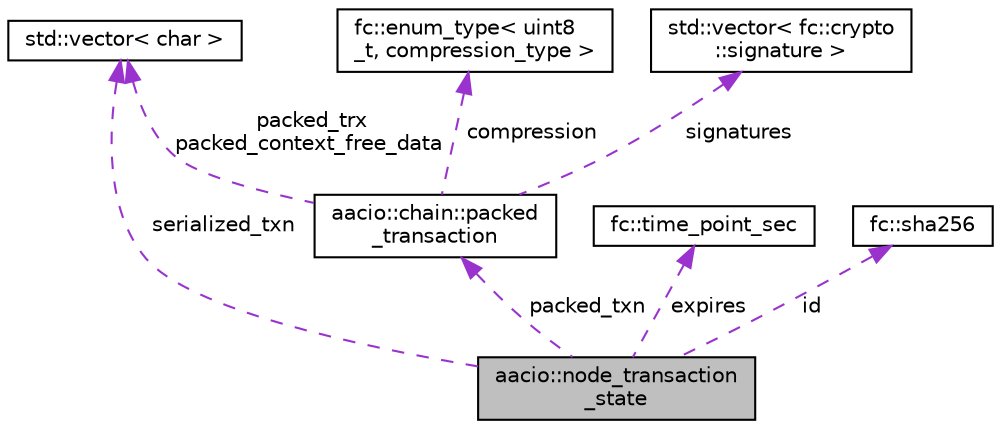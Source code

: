 digraph "aacio::node_transaction_state"
{
  edge [fontname="Helvetica",fontsize="10",labelfontname="Helvetica",labelfontsize="10"];
  node [fontname="Helvetica",fontsize="10",shape=record];
  Node1 [label="aacio::node_transaction\l_state",height=0.2,width=0.4,color="black", fillcolor="grey75", style="filled", fontcolor="black"];
  Node2 -> Node1 [dir="back",color="darkorchid3",fontsize="10",style="dashed",label=" serialized_txn" ];
  Node2 [label="std::vector\< char \>",height=0.2,width=0.4,color="black", fillcolor="white", style="filled",URL="$classstd_1_1vector.html"];
  Node3 -> Node1 [dir="back",color="darkorchid3",fontsize="10",style="dashed",label=" packed_txn" ];
  Node3 [label="aacio::chain::packed\l_transaction",height=0.2,width=0.4,color="black", fillcolor="white", style="filled",URL="$structaacio_1_1chain_1_1packed__transaction.html"];
  Node4 -> Node3 [dir="back",color="darkorchid3",fontsize="10",style="dashed",label=" compression" ];
  Node4 [label="fc::enum_type\< uint8\l_t, compression_type \>",height=0.2,width=0.4,color="black", fillcolor="white", style="filled",URL="$classfc_1_1enum__type.html"];
  Node2 -> Node3 [dir="back",color="darkorchid3",fontsize="10",style="dashed",label=" packed_trx\npacked_context_free_data" ];
  Node5 -> Node3 [dir="back",color="darkorchid3",fontsize="10",style="dashed",label=" signatures" ];
  Node5 [label="std::vector\< fc::crypto\l::signature \>",height=0.2,width=0.4,color="black", fillcolor="white", style="filled",URL="$classstd_1_1vector.html"];
  Node6 -> Node1 [dir="back",color="darkorchid3",fontsize="10",style="dashed",label=" expires" ];
  Node6 [label="fc::time_point_sec",height=0.2,width=0.4,color="black", fillcolor="white", style="filled",URL="$classfc_1_1time__point__sec.html"];
  Node7 -> Node1 [dir="back",color="darkorchid3",fontsize="10",style="dashed",label=" id" ];
  Node7 [label="fc::sha256",height=0.2,width=0.4,color="black", fillcolor="white", style="filled",URL="$classfc_1_1sha256.html"];
}
